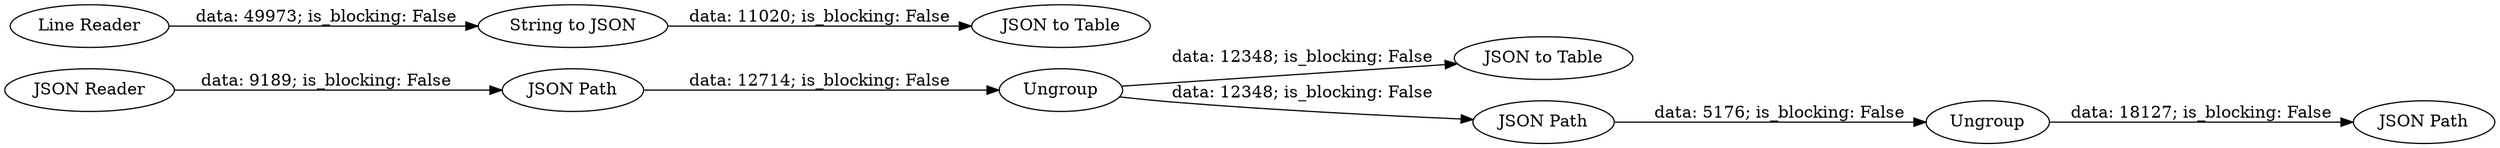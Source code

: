digraph {
	"-652446050581504380_1" [label="JSON Reader"]
	"-652446050581504380_8" [label="JSON to Table"]
	"-652446050581504380_7" [label="String to JSON"]
	"-652446050581504380_4" [label="JSON to Table"]
	"-652446050581504380_3" [label=Ungroup]
	"-652446050581504380_9" [label="JSON Path"]
	"-652446050581504380_11" [label=Ungroup]
	"-652446050581504380_10" [label="JSON Path"]
	"-652446050581504380_6" [label="Line Reader"]
	"-652446050581504380_2" [label="JSON Path"]
	"-652446050581504380_3" -> "-652446050581504380_9" [label="data: 12348; is_blocking: False"]
	"-652446050581504380_2" -> "-652446050581504380_3" [label="data: 12714; is_blocking: False"]
	"-652446050581504380_9" -> "-652446050581504380_11" [label="data: 5176; is_blocking: False"]
	"-652446050581504380_3" -> "-652446050581504380_4" [label="data: 12348; is_blocking: False"]
	"-652446050581504380_7" -> "-652446050581504380_8" [label="data: 11020; is_blocking: False"]
	"-652446050581504380_11" -> "-652446050581504380_10" [label="data: 18127; is_blocking: False"]
	"-652446050581504380_1" -> "-652446050581504380_2" [label="data: 9189; is_blocking: False"]
	"-652446050581504380_6" -> "-652446050581504380_7" [label="data: 49973; is_blocking: False"]
	rankdir=LR
}
